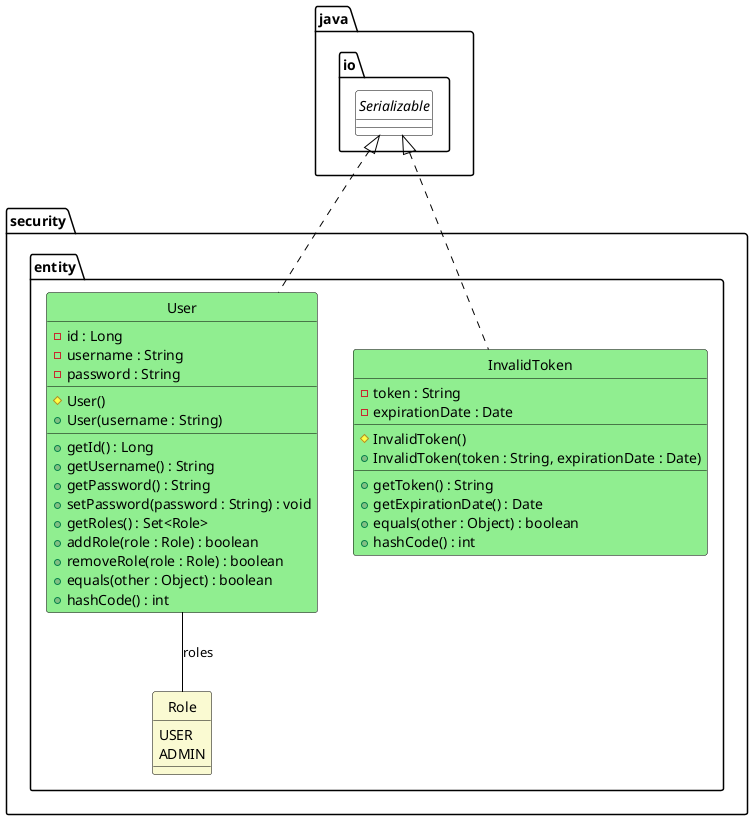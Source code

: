 @startuml

hide circle
hide stereotype

skinparam class {
    ArrowColor black
    BackgroundColor white
    BackgroundColor<<Description>> lightblue
    BackgroundColor<<MomentInterval>> pink
    BackgroundColor<<Role>> lightgoldenrodyellow
    BackgroundColor<<PersonPlaceThing>> lightgreen
    BorderColor black
}

package java.io {
    interface Serializable
}

package security.entity <<Folder>> {
    enum Role<<Role>> {
        USER
        ADMIN
    }

    class User<<PersonPlaceThing>> {
        -id : Long
        -username : String
        -password : String
        __
        #User()
        +User(username : String)
        __
        +getId() : Long
        +getUsername() : String
        +getPassword() : String
        +setPassword(password : String) : void
        +getRoles() : Set<Role>
        +addRole(role : Role) : boolean
        +removeRole(role : Role) : boolean
        +equals(other : Object) : boolean
        +hashCode() : int
    }

    User .up.|> Serializable
    User -down- Role : roles

    class InvalidToken<<PersonPlaceThing>> {
        -token : String
        -expirationDate : Date
        __
        #InvalidToken()
        +InvalidToken(token : String, expirationDate : Date)
        __
        +getToken() : String
        +getExpirationDate() : Date
        +equals(other : Object) : boolean
        +hashCode() : int
    }

    InvalidToken .up.|> Serializable
}

@enduml
